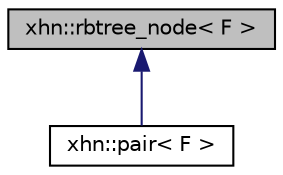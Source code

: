digraph "xhn::rbtree_node&lt; F &gt;"
{
  edge [fontname="Helvetica",fontsize="10",labelfontname="Helvetica",labelfontsize="10"];
  node [fontname="Helvetica",fontsize="10",shape=record];
  Node1 [label="xhn::rbtree_node\< F \>",height=0.2,width=0.4,color="black", fillcolor="grey75", style="filled", fontcolor="black"];
  Node1 -> Node2 [dir="back",color="midnightblue",fontsize="10",style="solid",fontname="Helvetica"];
  Node2 [label="xhn::pair\< F \>",height=0.2,width=0.4,color="black", fillcolor="white", style="filled",URL="$classxhn_1_1pair.html"];
}
